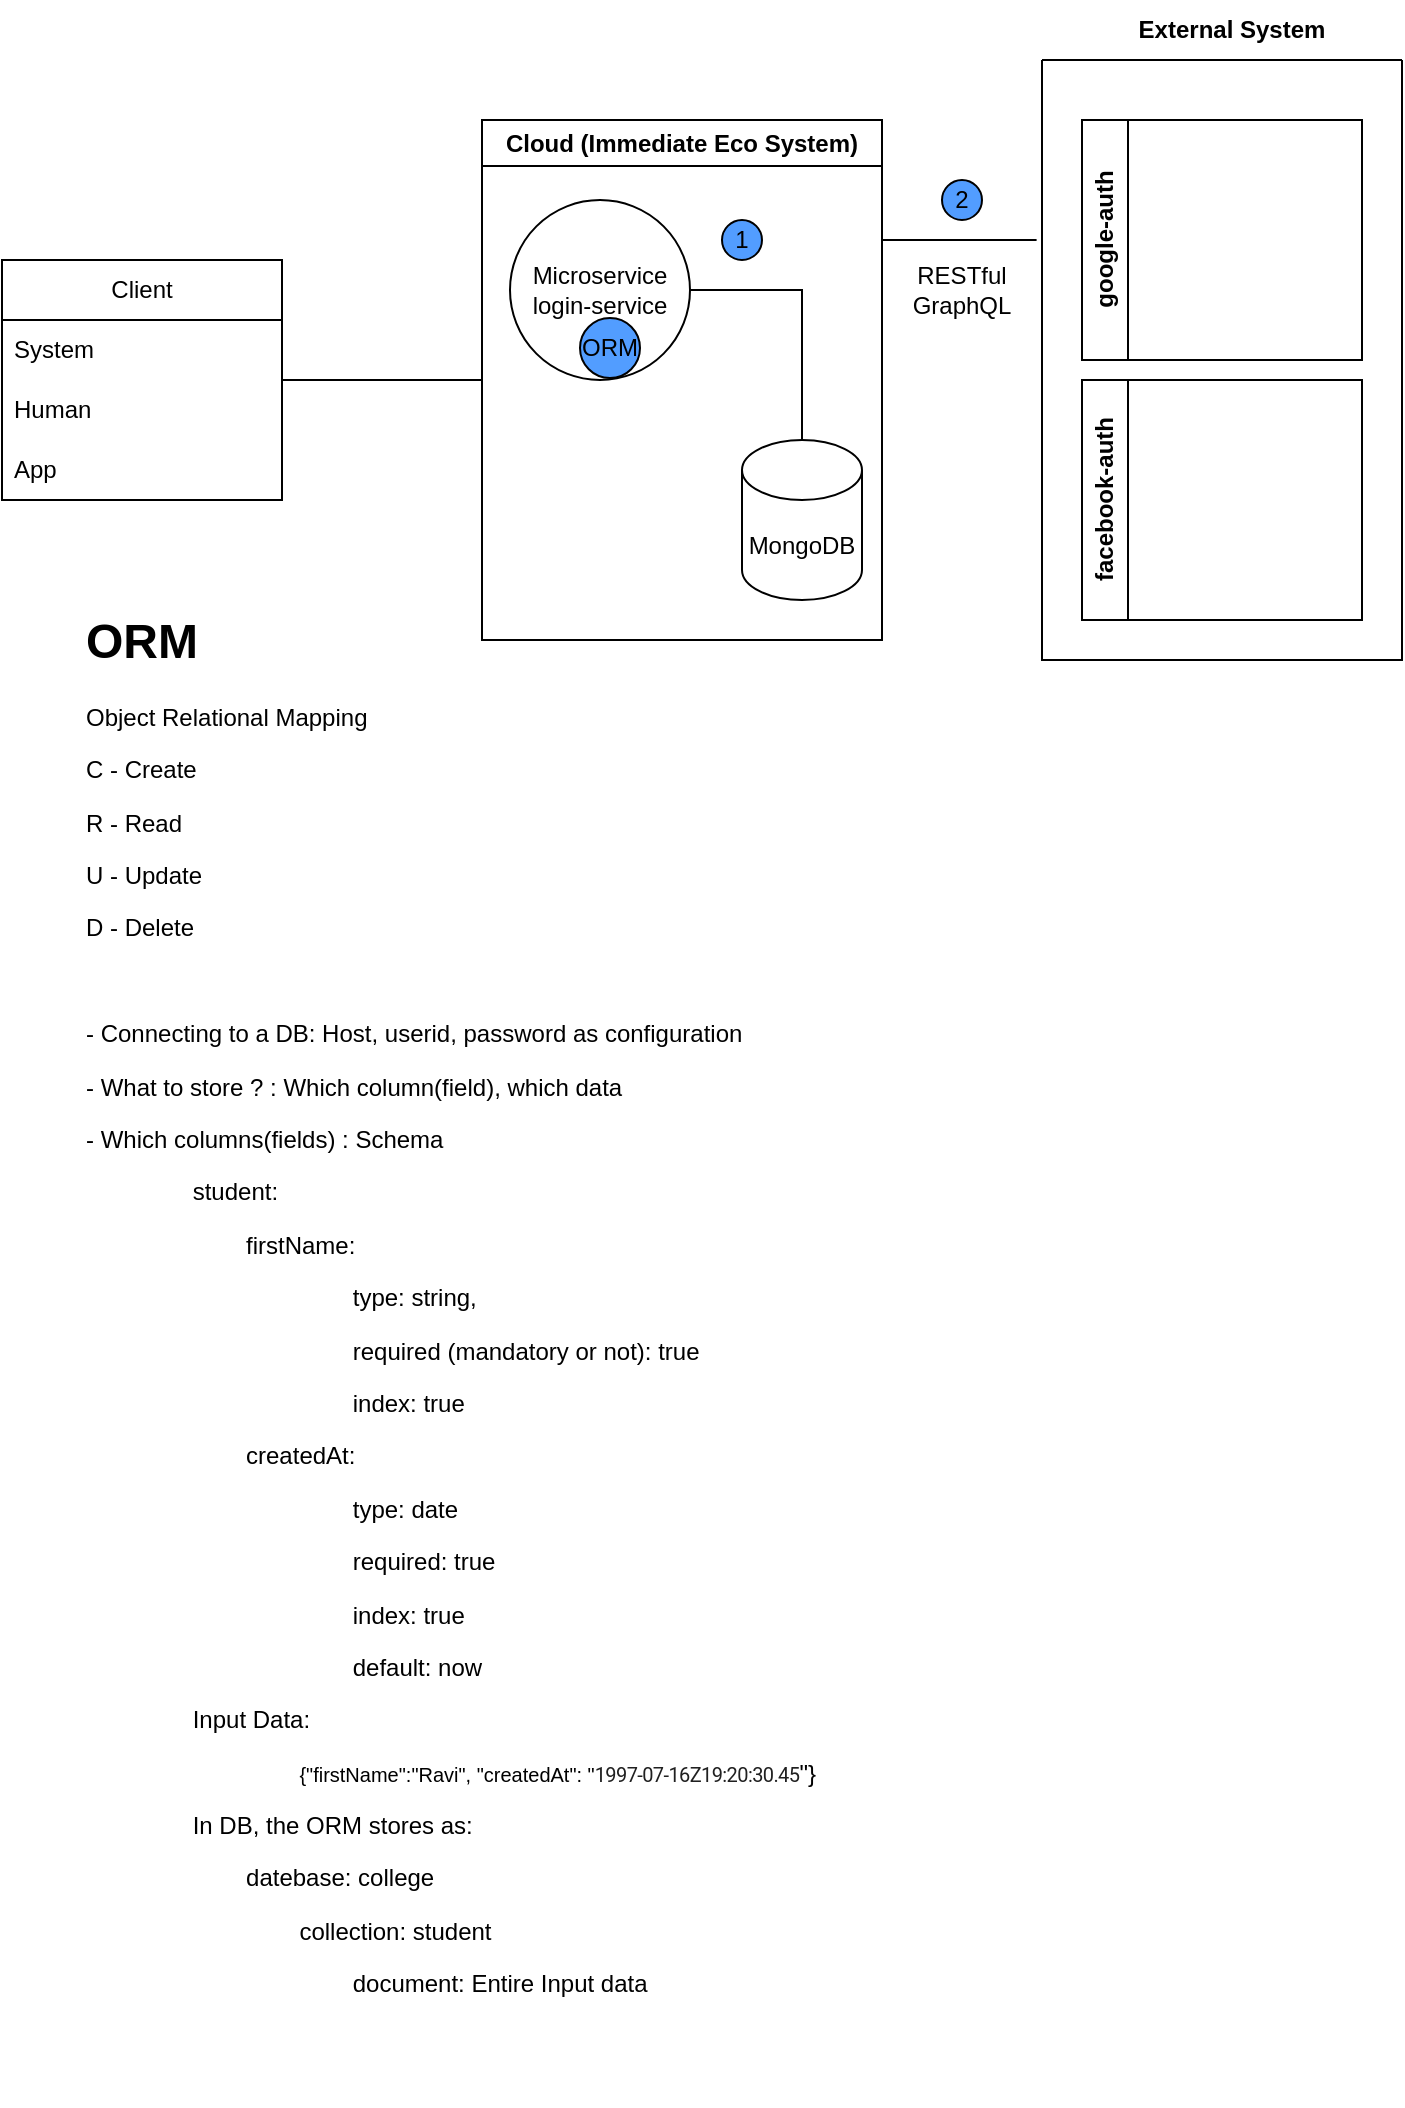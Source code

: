 <mxfile version="24.6.4" type="device">
  <diagram name="Page-1" id="-4s30_NfB5BfNS2urum-">
    <mxGraphModel dx="847" dy="457" grid="1" gridSize="10" guides="1" tooltips="1" connect="1" arrows="1" fold="1" page="1" pageScale="1" pageWidth="827" pageHeight="1169" math="0" shadow="0">
      <root>
        <mxCell id="0" />
        <mxCell id="1" parent="0" />
        <mxCell id="rnzmcxNd4AhUsYtAmFt_-2" value="Client" style="swimlane;fontStyle=0;childLayout=stackLayout;horizontal=1;startSize=30;horizontalStack=0;resizeParent=1;resizeParentMax=0;resizeLast=0;collapsible=1;marginBottom=0;whiteSpace=wrap;html=1;" vertex="1" parent="1">
          <mxGeometry x="120" y="260" width="140" height="120" as="geometry" />
        </mxCell>
        <mxCell id="rnzmcxNd4AhUsYtAmFt_-3" value="System" style="text;strokeColor=none;fillColor=none;align=left;verticalAlign=middle;spacingLeft=4;spacingRight=4;overflow=hidden;points=[[0,0.5],[1,0.5]];portConstraint=eastwest;rotatable=0;whiteSpace=wrap;html=1;" vertex="1" parent="rnzmcxNd4AhUsYtAmFt_-2">
          <mxGeometry y="30" width="140" height="30" as="geometry" />
        </mxCell>
        <mxCell id="rnzmcxNd4AhUsYtAmFt_-4" value="Human" style="text;strokeColor=none;fillColor=none;align=left;verticalAlign=middle;spacingLeft=4;spacingRight=4;overflow=hidden;points=[[0,0.5],[1,0.5]];portConstraint=eastwest;rotatable=0;whiteSpace=wrap;html=1;" vertex="1" parent="rnzmcxNd4AhUsYtAmFt_-2">
          <mxGeometry y="60" width="140" height="30" as="geometry" />
        </mxCell>
        <mxCell id="rnzmcxNd4AhUsYtAmFt_-5" value="App" style="text;strokeColor=none;fillColor=none;align=left;verticalAlign=middle;spacingLeft=4;spacingRight=4;overflow=hidden;points=[[0,0.5],[1,0.5]];portConstraint=eastwest;rotatable=0;whiteSpace=wrap;html=1;" vertex="1" parent="rnzmcxNd4AhUsYtAmFt_-2">
          <mxGeometry y="90" width="140" height="30" as="geometry" />
        </mxCell>
        <mxCell id="rnzmcxNd4AhUsYtAmFt_-6" value="Cloud (Immediate Eco System)" style="swimlane;whiteSpace=wrap;html=1;" vertex="1" parent="1">
          <mxGeometry x="360" y="190" width="200" height="260" as="geometry" />
        </mxCell>
        <mxCell id="rnzmcxNd4AhUsYtAmFt_-7" value="Microservice&lt;div&gt;login-service&lt;/div&gt;" style="ellipse;whiteSpace=wrap;html=1;aspect=fixed;" vertex="1" parent="rnzmcxNd4AhUsYtAmFt_-6">
          <mxGeometry x="14" y="40" width="90" height="90" as="geometry" />
        </mxCell>
        <mxCell id="rnzmcxNd4AhUsYtAmFt_-8" value="MongoDB" style="shape=cylinder3;whiteSpace=wrap;html=1;boundedLbl=1;backgroundOutline=1;size=15;" vertex="1" parent="rnzmcxNd4AhUsYtAmFt_-6">
          <mxGeometry x="130" y="160" width="60" height="80" as="geometry" />
        </mxCell>
        <mxCell id="rnzmcxNd4AhUsYtAmFt_-9" value="" style="endArrow=none;html=1;rounded=0;exitX=1;exitY=0.5;exitDx=0;exitDy=0;entryX=0.5;entryY=0;entryDx=0;entryDy=0;entryPerimeter=0;" edge="1" parent="rnzmcxNd4AhUsYtAmFt_-6" source="rnzmcxNd4AhUsYtAmFt_-7" target="rnzmcxNd4AhUsYtAmFt_-8">
          <mxGeometry width="50" height="50" relative="1" as="geometry">
            <mxPoint x="100" y="90" as="sourcePoint" />
            <mxPoint x="150" y="40" as="targetPoint" />
            <Array as="points">
              <mxPoint x="160" y="85" />
            </Array>
          </mxGeometry>
        </mxCell>
        <mxCell id="rnzmcxNd4AhUsYtAmFt_-16" value="1" style="ellipse;whiteSpace=wrap;html=1;aspect=fixed;fillColor=#529DFF;" vertex="1" parent="rnzmcxNd4AhUsYtAmFt_-6">
          <mxGeometry x="120" y="50" width="20" height="20" as="geometry" />
        </mxCell>
        <mxCell id="rnzmcxNd4AhUsYtAmFt_-19" value="ORM" style="ellipse;whiteSpace=wrap;html=1;aspect=fixed;fillColor=#529DFF;" vertex="1" parent="rnzmcxNd4AhUsYtAmFt_-6">
          <mxGeometry x="49" y="99" width="30" height="30" as="geometry" />
        </mxCell>
        <mxCell id="rnzmcxNd4AhUsYtAmFt_-10" value="" style="endArrow=none;html=1;rounded=0;entryX=0;entryY=0.5;entryDx=0;entryDy=0;" edge="1" parent="1" target="rnzmcxNd4AhUsYtAmFt_-6">
          <mxGeometry width="50" height="50" relative="1" as="geometry">
            <mxPoint x="260" y="320" as="sourcePoint" />
            <mxPoint x="310" y="270" as="targetPoint" />
          </mxGeometry>
        </mxCell>
        <mxCell id="rnzmcxNd4AhUsYtAmFt_-11" value="google-auth" style="swimlane;horizontal=0;whiteSpace=wrap;html=1;" vertex="1" parent="1">
          <mxGeometry x="660" y="190" width="140" height="120" as="geometry" />
        </mxCell>
        <mxCell id="rnzmcxNd4AhUsYtAmFt_-12" value="facebook-auth" style="swimlane;horizontal=0;whiteSpace=wrap;html=1;" vertex="1" parent="1">
          <mxGeometry x="660" y="320" width="140" height="120" as="geometry" />
        </mxCell>
        <mxCell id="rnzmcxNd4AhUsYtAmFt_-13" value="" style="endArrow=none;html=1;rounded=0;entryX=-0.015;entryY=0.3;entryDx=0;entryDy=0;entryPerimeter=0;" edge="1" parent="1" target="rnzmcxNd4AhUsYtAmFt_-14">
          <mxGeometry width="50" height="50" relative="1" as="geometry">
            <mxPoint x="560" y="250" as="sourcePoint" />
            <mxPoint x="630" y="250" as="targetPoint" />
          </mxGeometry>
        </mxCell>
        <mxCell id="rnzmcxNd4AhUsYtAmFt_-14" value="" style="swimlane;startSize=0;" vertex="1" parent="1">
          <mxGeometry x="640" y="160" width="180" height="300" as="geometry" />
        </mxCell>
        <mxCell id="rnzmcxNd4AhUsYtAmFt_-15" value="2" style="ellipse;whiteSpace=wrap;html=1;aspect=fixed;fillColor=#529DFF;" vertex="1" parent="1">
          <mxGeometry x="590" y="220" width="20" height="20" as="geometry" />
        </mxCell>
        <mxCell id="rnzmcxNd4AhUsYtAmFt_-17" value="&lt;b&gt;External System&lt;/b&gt;" style="text;html=1;align=center;verticalAlign=middle;whiteSpace=wrap;rounded=0;" vertex="1" parent="1">
          <mxGeometry x="680" y="130" width="110" height="30" as="geometry" />
        </mxCell>
        <mxCell id="rnzmcxNd4AhUsYtAmFt_-20" value="&lt;h1 style=&quot;margin-top: 0px;&quot;&gt;ORM&lt;/h1&gt;&lt;p&gt;Object Relational Mapping&lt;/p&gt;&lt;p&gt;C - Create&lt;/p&gt;&lt;p&gt;R - Read&lt;/p&gt;&lt;p&gt;U - Update&lt;/p&gt;&lt;p&gt;D - Delete&lt;/p&gt;&lt;p&gt;&lt;br&gt;&lt;/p&gt;&lt;p&gt;- Connecting to a DB: Host, userid, password as configuration&lt;/p&gt;&lt;p&gt;- What to store ? : Which column(field), which data&lt;/p&gt;&lt;p&gt;-&amp;nbsp;&lt;span style=&quot;background-color: initial;&quot;&gt;Which columns(fields) : Schema&lt;/span&gt;&lt;/p&gt;&lt;p&gt;&lt;span style=&quot;background-color: initial;&quot;&gt;&lt;span style=&quot;white-space: pre;&quot;&gt;&#x9;&lt;/span&gt;&lt;span style=&quot;white-space: pre;&quot;&gt;&#x9;&lt;/span&gt;student:&lt;br&gt;&lt;/span&gt;&lt;/p&gt;&lt;p&gt;&lt;span style=&quot;background-color: initial;&quot;&gt;&lt;span style=&quot;white-space: pre;&quot;&gt;&#x9;&lt;/span&gt;&lt;span style=&quot;white-space: pre;&quot;&gt;&#x9;&lt;/span&gt;&lt;span style=&quot;white-space: pre;&quot;&gt;&#x9;&lt;/span&gt;firstName:&lt;br&gt;&lt;/span&gt;&lt;/p&gt;&lt;p&gt;&lt;span style=&quot;background-color: initial;&quot;&gt;&lt;span style=&quot;white-space: pre;&quot;&gt;&#x9;&lt;/span&gt;&lt;span style=&quot;white-space: pre;&quot;&gt;&#x9;&lt;/span&gt;&lt;span style=&quot;white-space: pre;&quot;&gt;&#x9;&lt;/span&gt;&lt;span style=&quot;white-space: pre;&quot;&gt;&#x9;&lt;/span&gt;&lt;span style=&quot;white-space: pre;&quot;&gt;&#x9;&lt;/span&gt;type: string,&lt;br&gt;&lt;/span&gt;&lt;/p&gt;&lt;p&gt;&lt;span style=&quot;background-color: initial;&quot;&gt;&lt;span style=&quot;white-space: pre;&quot;&gt;&#x9;&lt;/span&gt;&lt;span style=&quot;white-space: pre;&quot;&gt;&#x9;&lt;/span&gt;&lt;span style=&quot;white-space: pre;&quot;&gt;&#x9;&lt;/span&gt;&lt;span style=&quot;white-space: pre;&quot;&gt;&#x9;&lt;/span&gt;&lt;span style=&quot;white-space: pre;&quot;&gt;&#x9;&lt;/span&gt;required (mandatory or not): true&lt;br&gt;&lt;/span&gt;&lt;/p&gt;&lt;p&gt;&lt;span style=&quot;background-color: initial;&quot;&gt;&lt;span style=&quot;white-space: pre;&quot;&gt;&#x9;&lt;/span&gt;&lt;span style=&quot;white-space: pre;&quot;&gt;&#x9;&lt;/span&gt;&lt;span style=&quot;white-space: pre;&quot;&gt;&#x9;&lt;/span&gt;&lt;span style=&quot;white-space: pre;&quot;&gt;&#x9;&lt;/span&gt;&lt;span style=&quot;white-space: pre;&quot;&gt;&#x9;&lt;/span&gt;index: true&lt;br&gt;&lt;/span&gt;&lt;/p&gt;&lt;p&gt;&lt;span style=&quot;background-color: initial;&quot;&gt;&lt;span style=&quot;white-space: pre;&quot;&gt;&#x9;&lt;/span&gt;&lt;span style=&quot;white-space: pre;&quot;&gt;&#x9;&lt;/span&gt;&lt;span style=&quot;white-space: pre;&quot;&gt;&#x9;&lt;/span&gt;createdAt:&lt;br&gt;&lt;/span&gt;&lt;/p&gt;&lt;p&gt;&lt;span style=&quot;background-color: initial;&quot;&gt;&lt;span style=&quot;white-space: pre;&quot;&gt;&#x9;&lt;/span&gt;&lt;span style=&quot;white-space: pre;&quot;&gt;&#x9;&lt;/span&gt;&lt;span style=&quot;white-space: pre;&quot;&gt;&#x9;&lt;/span&gt;&lt;span style=&quot;white-space: pre;&quot;&gt;&#x9;&lt;/span&gt;&lt;span style=&quot;white-space: pre;&quot;&gt;&#x9;&lt;/span&gt;type: date&lt;br&gt;&lt;/span&gt;&lt;/p&gt;&lt;p&gt;&lt;span style=&quot;background-color: initial;&quot;&gt;&lt;span style=&quot;white-space: pre;&quot;&gt;&#x9;&lt;/span&gt;&lt;span style=&quot;white-space: pre;&quot;&gt;&#x9;&lt;/span&gt;&lt;span style=&quot;white-space: pre;&quot;&gt;&#x9;&lt;/span&gt;&lt;span style=&quot;white-space: pre;&quot;&gt;&#x9;&lt;/span&gt;&lt;span style=&quot;white-space: pre;&quot;&gt;&#x9;&lt;/span&gt;required: true&lt;br&gt;&lt;/span&gt;&lt;/p&gt;&lt;p&gt;&lt;span style=&quot;background-color: initial;&quot;&gt;&lt;span style=&quot;white-space: pre;&quot;&gt;&#x9;&lt;/span&gt;&lt;span style=&quot;white-space: pre;&quot;&gt;&#x9;&lt;/span&gt;&lt;span style=&quot;white-space: pre;&quot;&gt;&#x9;&lt;/span&gt;&lt;span style=&quot;white-space: pre;&quot;&gt;&#x9;&lt;/span&gt;&lt;span style=&quot;white-space: pre;&quot;&gt;&#x9;&lt;/span&gt;index: true&lt;br&gt;&lt;/span&gt;&lt;/p&gt;&lt;p&gt;&lt;span style=&quot;background-color: initial;&quot;&gt;&lt;span style=&quot;white-space: pre;&quot;&gt;&#x9;&lt;/span&gt;&lt;span style=&quot;white-space: pre;&quot;&gt;&#x9;&lt;/span&gt;&lt;span style=&quot;white-space: pre;&quot;&gt;&#x9;&lt;/span&gt;&lt;span style=&quot;white-space: pre;&quot;&gt;&#x9;&lt;/span&gt;&lt;span style=&quot;white-space: pre;&quot;&gt;&#x9;&lt;/span&gt;default: now&lt;br&gt;&lt;/span&gt;&lt;/p&gt;&lt;p&gt;&lt;span style=&quot;background-color: initial;&quot;&gt;&lt;span style=&quot;white-space: pre;&quot;&gt;&#x9;&lt;/span&gt;&lt;span style=&quot;white-space: pre;&quot;&gt;&#x9;&lt;/span&gt;Input Data:&lt;br&gt;&lt;/span&gt;&lt;/p&gt;&lt;p&gt;&lt;span style=&quot;background-color: initial;&quot;&gt;&lt;span style=&quot;white-space: pre;&quot;&gt;&#x9;&lt;/span&gt;&lt;span style=&quot;white-space: pre;&quot;&gt;&#x9;&lt;/span&gt;&lt;span style=&quot;white-space: pre;&quot;&gt;&#x9;&lt;/span&gt;&lt;span style=&quot;white-space: pre;&quot;&gt;&#x9;&lt;/span&gt;&lt;font style=&quot;font-size: 10px;&quot;&gt;{&quot;firstName&quot;:&quot;Ravi&quot;, &quot;createdAt&quot;: &quot;&lt;/font&gt;&lt;/span&gt;&lt;font style=&quot;&quot;&gt;&lt;span style=&quot;color: rgb(32, 32, 32); font-family: Roboto, Helvetica, Arial, AppleGothic, sans-serif; letter-spacing: -0.3px; background-color: initial;&quot;&gt;&lt;font style=&quot;font-size: 10px;&quot;&gt;1997-07-16Z19:20:30.45&lt;/font&gt;&lt;/span&gt;&lt;span style=&quot;font-size: 12px; background-color: initial;&quot;&gt;&quot;}&lt;/span&gt;&lt;/font&gt;&lt;/p&gt;&lt;p&gt;&lt;font style=&quot;&quot;&gt;&lt;span style=&quot;font-size: 12px; background-color: initial;&quot;&gt;&lt;span style=&quot;white-space: pre;&quot;&gt;&#x9;&lt;/span&gt;&lt;span style=&quot;white-space: pre;&quot;&gt;&#x9;&lt;/span&gt;In DB, the ORM stores as:&lt;br&gt;&lt;/span&gt;&lt;/font&gt;&lt;/p&gt;&lt;p&gt;&lt;font style=&quot;&quot;&gt;&lt;span style=&quot;font-size: 12px; background-color: initial;&quot;&gt;&lt;span style=&quot;white-space: pre;&quot;&gt;&#x9;&lt;/span&gt;&lt;span style=&quot;white-space: pre;&quot;&gt;&#x9;&lt;/span&gt;&lt;span style=&quot;white-space: pre;&quot;&gt;&#x9;&lt;/span&gt;datebase: college&lt;br&gt;&lt;/span&gt;&lt;/font&gt;&lt;/p&gt;&lt;p&gt;&lt;font style=&quot;&quot;&gt;&lt;span style=&quot;font-size: 12px; background-color: initial;&quot;&gt;&lt;span style=&quot;white-space: pre;&quot;&gt;&#x9;&lt;/span&gt;&lt;span style=&quot;white-space: pre;&quot;&gt;&#x9;&lt;/span&gt;&lt;span style=&quot;white-space: pre;&quot;&gt;&#x9;&lt;/span&gt;&lt;span style=&quot;white-space: pre;&quot;&gt;&#x9;&lt;/span&gt;collection: student&lt;br&gt;&lt;/span&gt;&lt;/font&gt;&lt;/p&gt;&lt;p&gt;&lt;font style=&quot;&quot;&gt;&lt;span style=&quot;font-size: 12px; background-color: initial;&quot;&gt;&lt;span style=&quot;white-space: pre;&quot;&gt;&#x9;&lt;/span&gt;&lt;span style=&quot;white-space: pre;&quot;&gt;&#x9;&lt;/span&gt;&lt;span style=&quot;white-space: pre;&quot;&gt;&#x9;&lt;/span&gt;&lt;span style=&quot;white-space: pre;&quot;&gt;&#x9;&lt;/span&gt;&lt;span style=&quot;white-space: pre;&quot;&gt;&#x9;&lt;/span&gt;document: Entire Input data&lt;br&gt;&lt;/span&gt;&lt;/font&gt;&lt;/p&gt;" style="text;html=1;whiteSpace=wrap;overflow=hidden;rounded=0;" vertex="1" parent="1">
          <mxGeometry x="160" y="430" width="380" height="750" as="geometry" />
        </mxCell>
        <mxCell id="rnzmcxNd4AhUsYtAmFt_-21" value="RESTful&lt;div&gt;GraphQL&lt;/div&gt;" style="text;html=1;align=center;verticalAlign=middle;whiteSpace=wrap;rounded=0;" vertex="1" parent="1">
          <mxGeometry x="570" y="260" width="60" height="30" as="geometry" />
        </mxCell>
      </root>
    </mxGraphModel>
  </diagram>
</mxfile>
